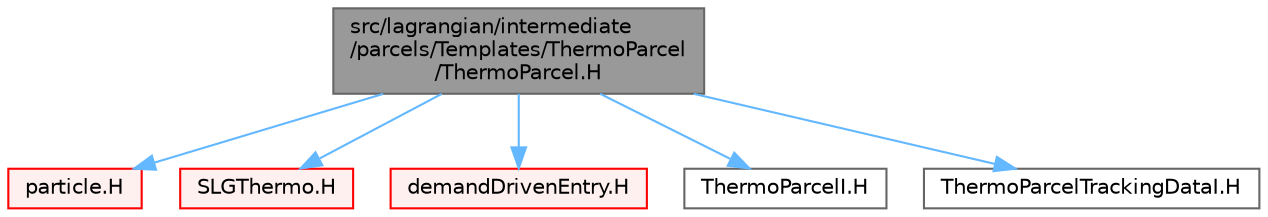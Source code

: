 digraph "src/lagrangian/intermediate/parcels/Templates/ThermoParcel/ThermoParcel.H"
{
 // LATEX_PDF_SIZE
  bgcolor="transparent";
  edge [fontname=Helvetica,fontsize=10,labelfontname=Helvetica,labelfontsize=10];
  node [fontname=Helvetica,fontsize=10,shape=box,height=0.2,width=0.4];
  Node1 [id="Node000001",label="src/lagrangian/intermediate\l/parcels/Templates/ThermoParcel\l/ThermoParcel.H",height=0.2,width=0.4,color="gray40", fillcolor="grey60", style="filled", fontcolor="black",tooltip=" "];
  Node1 -> Node2 [id="edge1_Node000001_Node000002",color="steelblue1",style="solid",tooltip=" "];
  Node2 [id="Node000002",label="particle.H",height=0.2,width=0.4,color="red", fillcolor="#FFF0F0", style="filled",URL="$particle_8H.html",tooltip=" "];
  Node1 -> Node386 [id="edge2_Node000001_Node000386",color="steelblue1",style="solid",tooltip=" "];
  Node386 [id="Node000386",label="SLGThermo.H",height=0.2,width=0.4,color="red", fillcolor="#FFF0F0", style="filled",URL="$SLGThermo_8H.html",tooltip=" "];
  Node1 -> Node479 [id="edge3_Node000001_Node000479",color="steelblue1",style="solid",tooltip=" "];
  Node479 [id="Node000479",label="demandDrivenEntry.H",height=0.2,width=0.4,color="red", fillcolor="#FFF0F0", style="filled",URL="$demandDrivenEntry_8H.html",tooltip=" "];
  Node1 -> Node481 [id="edge4_Node000001_Node000481",color="steelblue1",style="solid",tooltip=" "];
  Node481 [id="Node000481",label="ThermoParcelI.H",height=0.2,width=0.4,color="grey40", fillcolor="white", style="filled",URL="$ThermoParcelI_8H.html",tooltip=" "];
  Node1 -> Node482 [id="edge5_Node000001_Node000482",color="steelblue1",style="solid",tooltip=" "];
  Node482 [id="Node000482",label="ThermoParcelTrackingDataI.H",height=0.2,width=0.4,color="grey40", fillcolor="white", style="filled",URL="$ThermoParcelTrackingDataI_8H.html",tooltip=" "];
}
